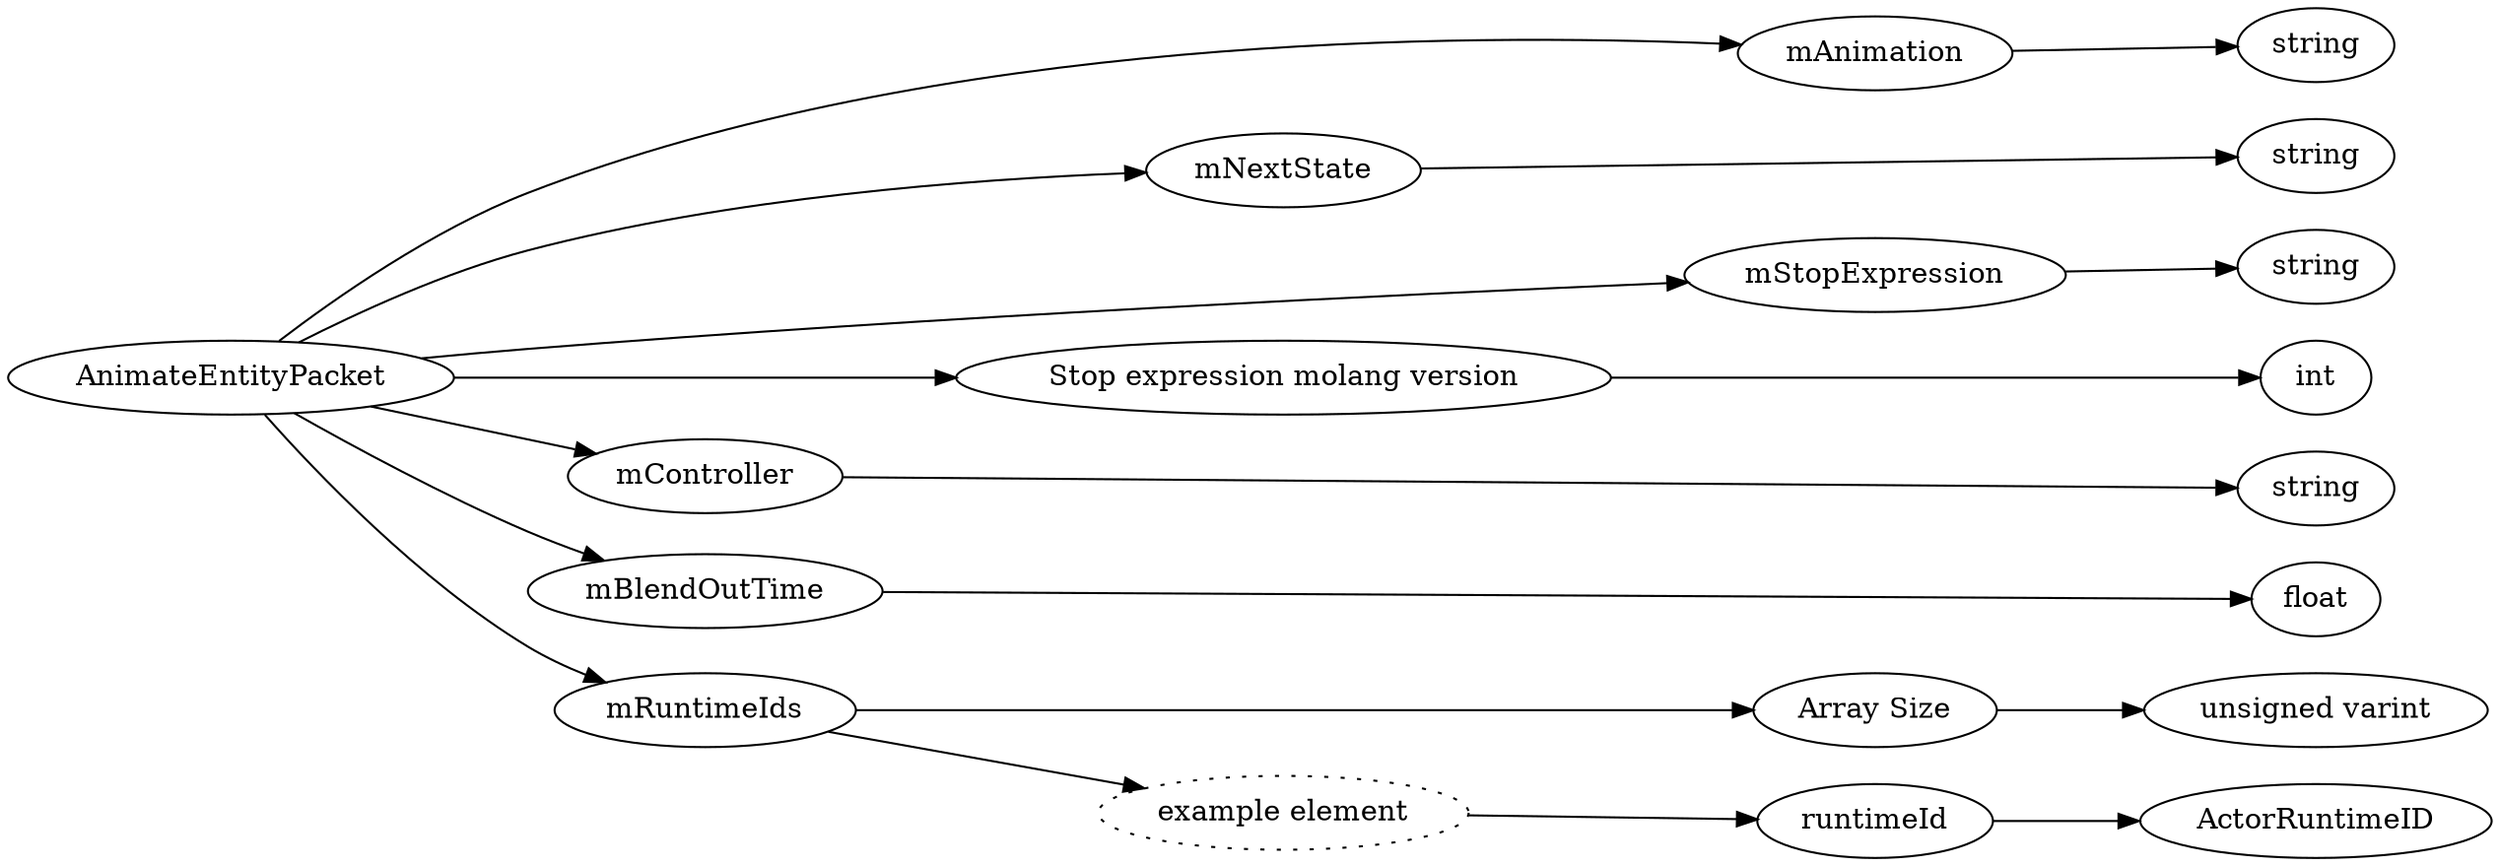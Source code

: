 digraph "AnimateEntityPacket" {
rankdir = LR
0
0 -> 1
1 -> 2
0 -> 3
3 -> 4
0 -> 5
5 -> 6
0 -> 7
7 -> 8
0 -> 9
9 -> 10
0 -> 11
11 -> 12
0 -> 13
13 -> 14
14 -> 15
13 -> 16
16 -> 17
17 -> 18

0 [label="AnimateEntityPacket",comment="name: \"AnimateEntityPacket\", typeName: \"\", id: 0, branchId: 158, recurseId: -1, attributes: 0, notes: \"\""];
1 [label="mAnimation",comment="name: \"mAnimation\", typeName: \"\", id: 1, branchId: 0, recurseId: -1, attributes: 0, notes: \"The name of the animation that the specified entities are to play.\""];
2 [label="string",comment="name: \"string\", typeName: \"\", id: 2, branchId: 0, recurseId: -1, attributes: 512, notes: \"\""];
3 [label="mNextState",comment="name: \"mNextState\", typeName: \"\", id: 3, branchId: 0, recurseId: -1, attributes: 0, notes: \"The next state to transition to once the specified animation is finished playing.\""];
4 [label="string",comment="name: \"string\", typeName: \"\", id: 4, branchId: 0, recurseId: -1, attributes: 512, notes: \"\""];
5 [label="mStopExpression",comment="name: \"mStopExpression\", typeName: \"\", id: 5, branchId: 0, recurseId: -1, attributes: 0, notes: \"The stop expression, the the condition that determines when to transition to the next state.\""];
6 [label="string",comment="name: \"string\", typeName: \"\", id: 6, branchId: 0, recurseId: -1, attributes: 512, notes: \"\""];
7 [label="Stop expression molang version",comment="name: \"Stop expression molang version\", typeName: \"\", id: 7, branchId: 0, recurseId: -1, attributes: 0, notes: \"\""];
8 [label="int",comment="name: \"int\", typeName: \"\", id: 8, branchId: 0, recurseId: -1, attributes: 512, notes: \"\""];
9 [label="mController",comment="name: \"mController\", typeName: \"\", id: 9, branchId: 0, recurseId: -1, attributes: 0, notes: \"The name of an animation controller\""];
10 [label="string",comment="name: \"string\", typeName: \"\", id: 10, branchId: 0, recurseId: -1, attributes: 512, notes: \"\""];
11 [label="mBlendOutTime",comment="name: \"mBlendOutTime\", typeName: \"\", id: 11, branchId: 0, recurseId: -1, attributes: 0, notes: \"The amount of time to blend out of this animation\""];
12 [label="float",comment="name: \"float\", typeName: \"\", id: 12, branchId: 0, recurseId: -1, attributes: 512, notes: \"\""];
13 [label="mRuntimeIds",comment="name: \"mRuntimeIds\", typeName: \"\", id: 13, branchId: 0, recurseId: -1, attributes: 8, notes: \"ActorRuntimeIDs of the entities that will play the specified animation\""];
14 [label="Array Size",comment="name: \"Array Size\", typeName: \"\", id: 14, branchId: 0, recurseId: -1, attributes: 0, notes: \"\""];
15 [label="unsigned varint",comment="name: \"unsigned varint\", typeName: \"\", id: 15, branchId: 0, recurseId: -1, attributes: 512, notes: \"\""];
16 [label="example element",style=dotted,comment="name: \"example element\", typeName: \"\", id: 16, branchId: 0, recurseId: -1, attributes: 16, notes: \"\""];
17 [label="runtimeId",comment="name: \"runtimeId\", typeName: \"ActorRuntimeID\", id: 17, branchId: 0, recurseId: -1, attributes: 256, notes: \"\""];
18 [label="ActorRuntimeID",comment="name: \"ActorRuntimeID\", typeName: \"\", id: 18, branchId: 0, recurseId: -1, attributes: 512, notes: \"\""];
{ rank = max;2;4;6;8;10;12;15;18}

}
